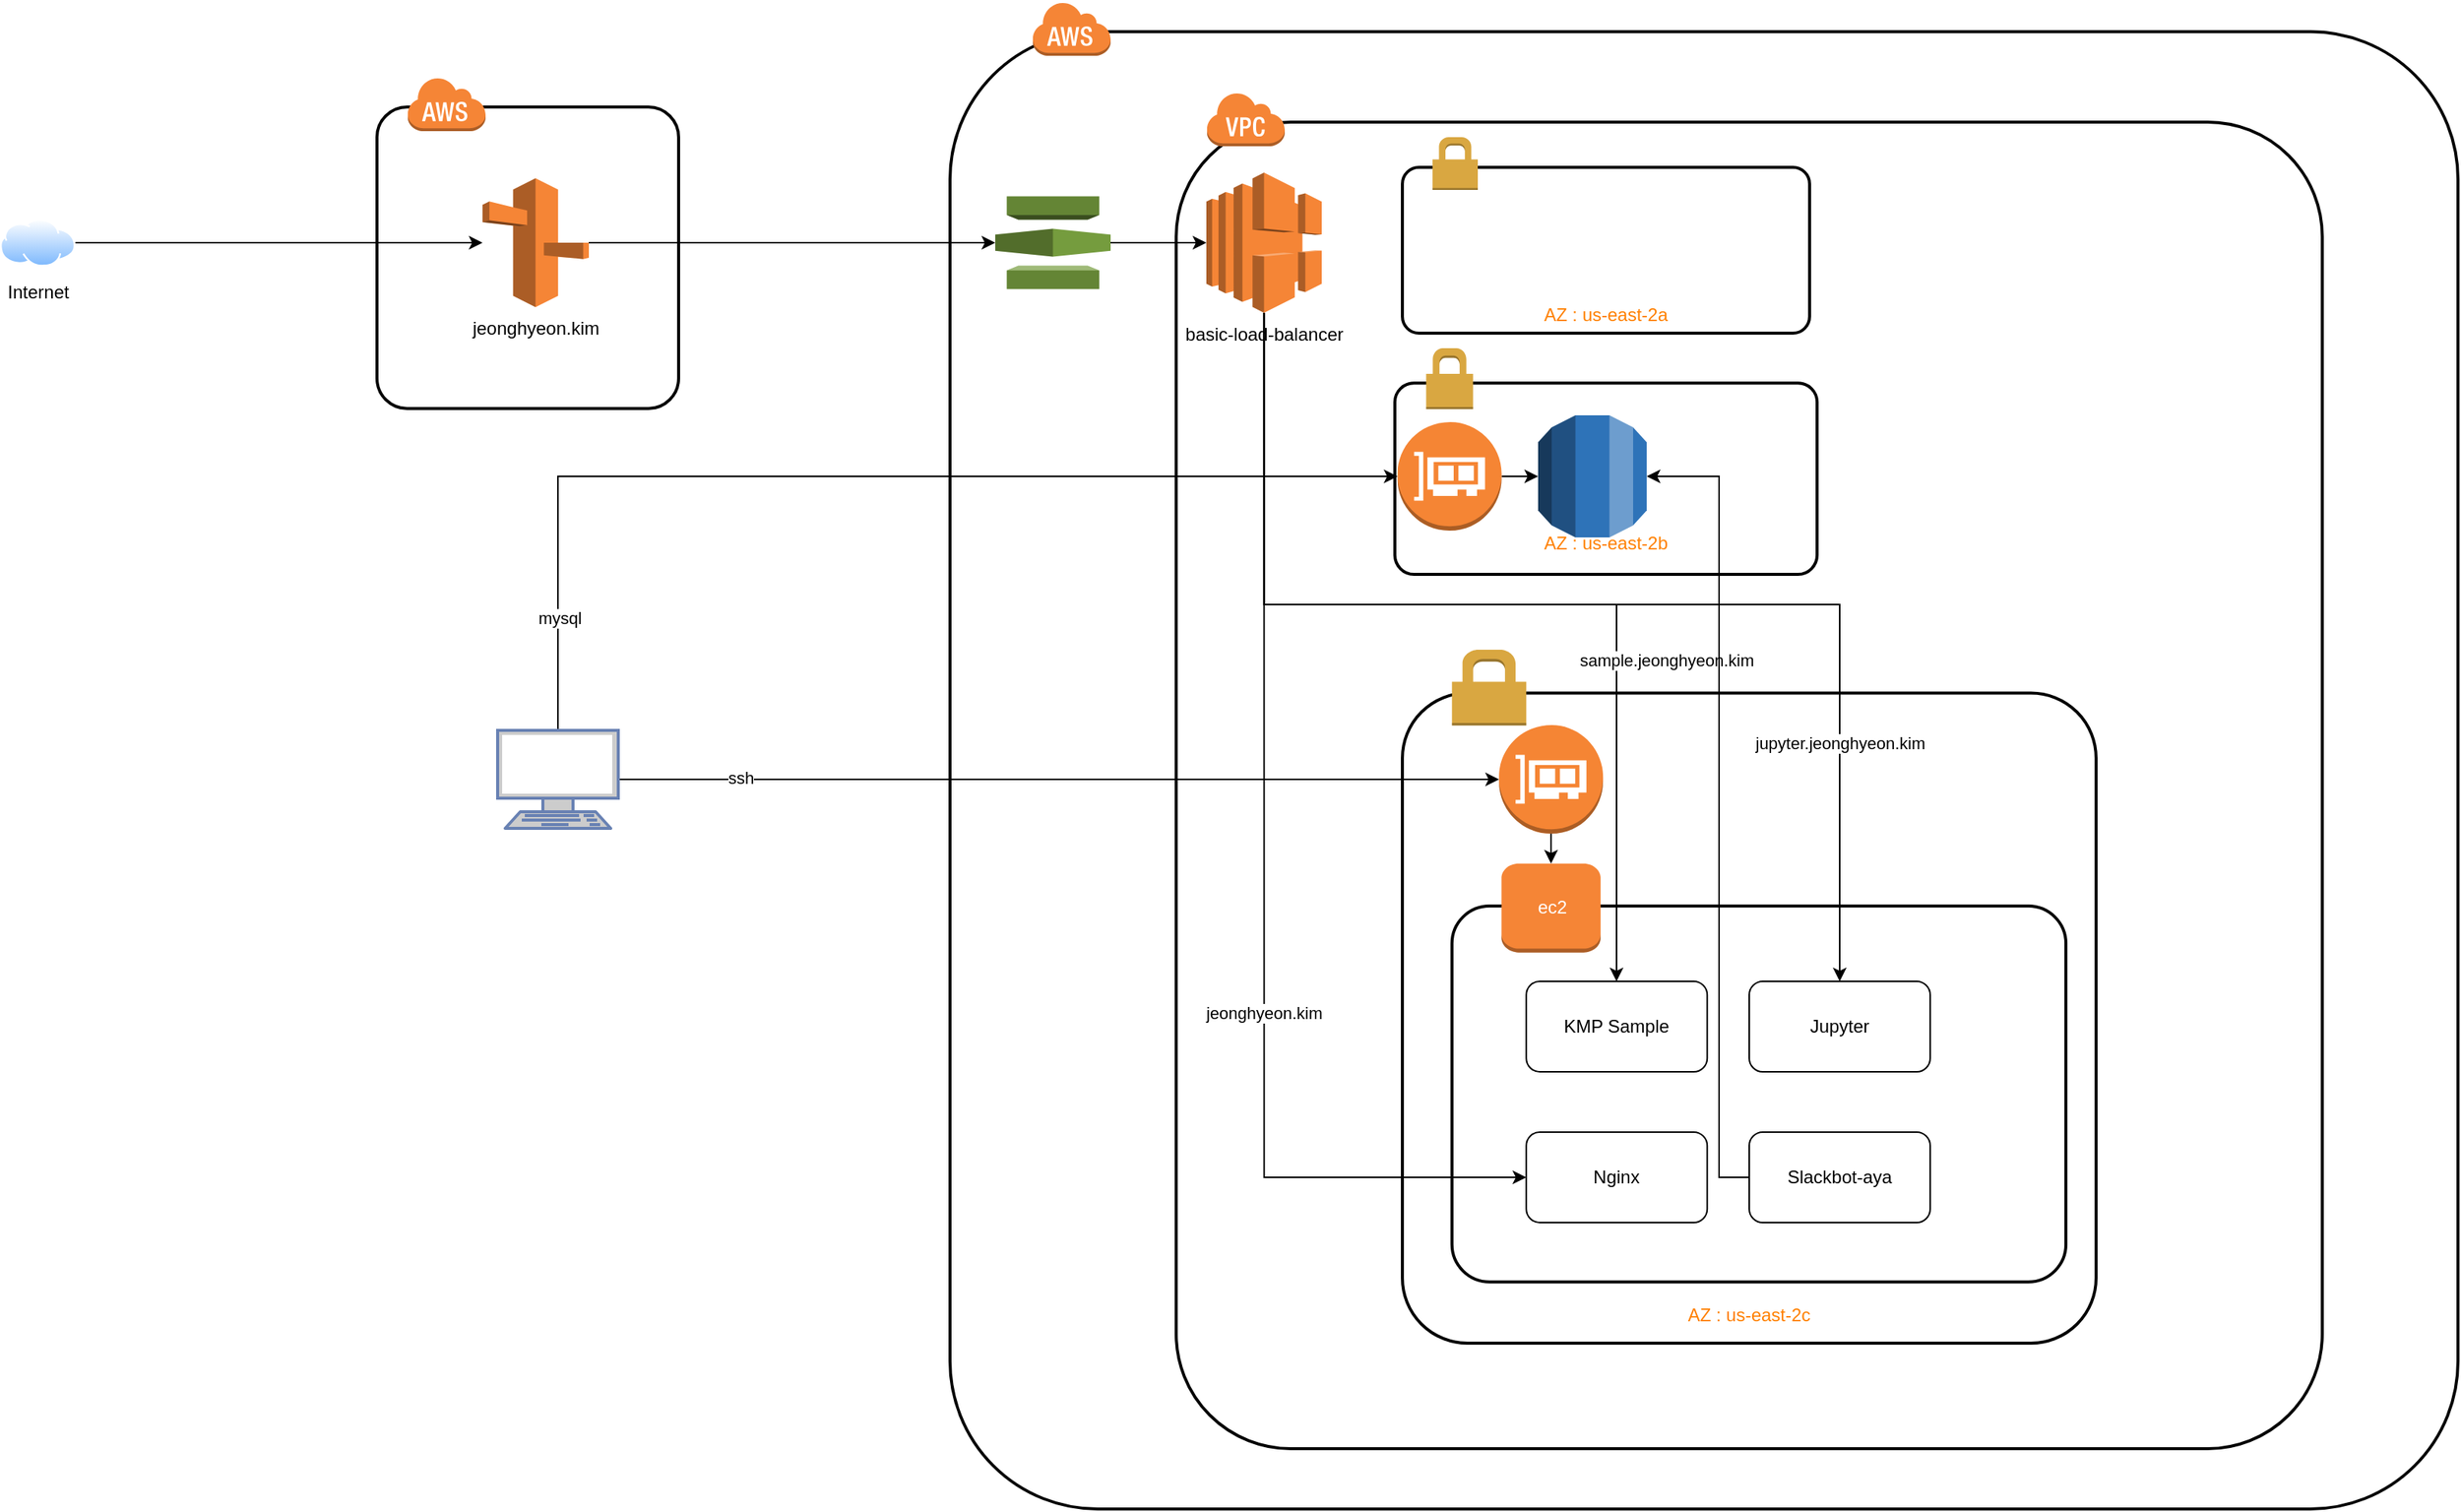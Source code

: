 <mxfile version="14.2.9" type="github">
  <diagram id="Vequn81dsmjh8z_NT6CR" name="Page-1">
    <mxGraphModel dx="2036" dy="739" grid="1" gridSize="10" guides="1" tooltips="1" connect="1" arrows="1" fold="1" page="1" pageScale="1" pageWidth="850" pageHeight="1100" math="0" shadow="0">
      <root>
        <mxCell id="0" />
        <mxCell id="1" parent="0" />
        <mxCell id="yx76Yaqws_WeJNhkI4FS-5" value="" style="rounded=1;arcSize=10;dashed=0;fillColor=none;gradientColor=none;strokeWidth=2;" parent="1" vertex="1">
          <mxGeometry x="30" y="30" width="1000" height="980" as="geometry" />
        </mxCell>
        <mxCell id="yx76Yaqws_WeJNhkI4FS-3" value="" style="rounded=1;arcSize=10;dashed=0;fillColor=none;gradientColor=none;strokeWidth=2;" parent="1" vertex="1">
          <mxGeometry x="180" y="90" width="760" height="880" as="geometry" />
        </mxCell>
        <mxCell id="yx76Yaqws_WeJNhkI4FS-4" value="" style="dashed=0;html=1;shape=mxgraph.aws3.virtual_private_cloud;fillColor=#F58536;gradientColor=none;dashed=0;" parent="1" vertex="1">
          <mxGeometry x="200" y="70" width="52" height="36" as="geometry" />
        </mxCell>
        <mxCell id="yx76Yaqws_WeJNhkI4FS-6" value="" style="dashed=0;html=1;shape=mxgraph.aws3.cloud;fillColor=#F58536;gradientColor=none;dashed=0;" parent="1" vertex="1">
          <mxGeometry x="84.5" y="10" width="52" height="36" as="geometry" />
        </mxCell>
        <mxCell id="yx76Yaqws_WeJNhkI4FS-8" value="" style="rounded=1;arcSize=10;dashed=0;fillColor=none;gradientColor=none;strokeWidth=2;" parent="1" vertex="1">
          <mxGeometry x="-350" y="80" width="200" height="200" as="geometry" />
        </mxCell>
        <mxCell id="yx76Yaqws_WeJNhkI4FS-9" value="" style="dashed=0;html=1;shape=mxgraph.aws3.cloud;fillColor=#F58536;gradientColor=none;dashed=0;" parent="1" vertex="1">
          <mxGeometry x="-330" y="60" width="52" height="36" as="geometry" />
        </mxCell>
        <mxCell id="yx76Yaqws_WeJNhkI4FS-12" style="edgeStyle=orthogonalEdgeStyle;rounded=0;orthogonalLoop=1;jettySize=auto;html=1;exitX=1;exitY=0.5;exitDx=0;exitDy=0;exitPerimeter=0;" parent="1" source="yx76Yaqws_WeJNhkI4FS-10" target="yx76Yaqws_WeJNhkI4FS-46" edge="1">
          <mxGeometry relative="1" as="geometry" />
        </mxCell>
        <mxCell id="yx76Yaqws_WeJNhkI4FS-10" value="jeonghyeon.kim" style="outlineConnect=0;dashed=0;verticalLabelPosition=bottom;verticalAlign=top;align=center;html=1;shape=mxgraph.aws3.route_53;fillColor=#F58536;gradientColor=none;" parent="1" vertex="1">
          <mxGeometry x="-280" y="127.25" width="70.5" height="85.5" as="geometry" />
        </mxCell>
        <mxCell id="yx76Yaqws_WeJNhkI4FS-37" style="edgeStyle=orthogonalEdgeStyle;rounded=0;orthogonalLoop=1;jettySize=auto;html=1;exitX=0.5;exitY=1;exitDx=0;exitDy=0;exitPerimeter=0;fontColor=#FF8000;" parent="1" source="yx76Yaqws_WeJNhkI4FS-11" target="yx76Yaqws_WeJNhkI4FS-33" edge="1">
          <mxGeometry relative="1" as="geometry">
            <Array as="points">
              <mxPoint x="238" y="410" />
              <mxPoint x="472" y="410" />
            </Array>
          </mxGeometry>
        </mxCell>
        <mxCell id="yx76Yaqws_WeJNhkI4FS-38" value="&lt;font color=&quot;#000000&quot;&gt;sample.jeonghyeon.kim&lt;br&gt;&lt;/font&gt;" style="edgeLabel;html=1;align=center;verticalAlign=middle;resizable=0;points=[];fontColor=#FF8000;" parent="yx76Yaqws_WeJNhkI4FS-37" vertex="1" connectable="0">
          <mxGeometry x="-0.09" relative="1" as="geometry">
            <mxPoint x="151.83" y="36.67" as="offset" />
          </mxGeometry>
        </mxCell>
        <mxCell id="yx76Yaqws_WeJNhkI4FS-39" style="edgeStyle=orthogonalEdgeStyle;rounded=0;orthogonalLoop=1;jettySize=auto;html=1;exitX=0.5;exitY=1;exitDx=0;exitDy=0;exitPerimeter=0;fontColor=#FF8000;" parent="1" source="yx76Yaqws_WeJNhkI4FS-11" target="yx76Yaqws_WeJNhkI4FS-34" edge="1">
          <mxGeometry relative="1" as="geometry">
            <Array as="points">
              <mxPoint x="238" y="410" />
              <mxPoint x="620" y="410" />
            </Array>
          </mxGeometry>
        </mxCell>
        <mxCell id="yx76Yaqws_WeJNhkI4FS-40" value="&lt;font color=&quot;#000000&quot;&gt;jupyter.jeonghyeon.kim&lt;/font&gt;" style="edgeLabel;html=1;align=center;verticalAlign=middle;resizable=0;points=[];fontColor=#FF8000;" parent="yx76Yaqws_WeJNhkI4FS-39" vertex="1" connectable="0">
          <mxGeometry x="0.597" relative="1" as="geometry">
            <mxPoint y="8.07" as="offset" />
          </mxGeometry>
        </mxCell>
        <mxCell id="yx76Yaqws_WeJNhkI4FS-44" style="edgeStyle=orthogonalEdgeStyle;rounded=0;orthogonalLoop=1;jettySize=auto;html=1;exitX=0.5;exitY=1;exitDx=0;exitDy=0;exitPerimeter=0;entryX=0;entryY=0.5;entryDx=0;entryDy=0;fontColor=#FF8000;" parent="1" source="yx76Yaqws_WeJNhkI4FS-11" target="yx76Yaqws_WeJNhkI4FS-36" edge="1">
          <mxGeometry relative="1" as="geometry" />
        </mxCell>
        <mxCell id="yx76Yaqws_WeJNhkI4FS-45" value="&lt;font color=&quot;#000000&quot;&gt;jeonghyeon.kim&lt;/font&gt;" style="edgeLabel;html=1;align=center;verticalAlign=middle;resizable=0;points=[];fontColor=#FF8000;" parent="yx76Yaqws_WeJNhkI4FS-44" vertex="1" connectable="0">
          <mxGeometry x="0.245" y="-1" relative="1" as="geometry">
            <mxPoint y="-1" as="offset" />
          </mxGeometry>
        </mxCell>
        <mxCell id="yx76Yaqws_WeJNhkI4FS-11" value="&lt;div&gt;basic-load-balancer&lt;/div&gt;&lt;div&gt;&lt;br&gt;&lt;/div&gt;" style="outlineConnect=0;dashed=0;verticalLabelPosition=bottom;verticalAlign=top;align=center;html=1;shape=mxgraph.aws3.elastic_load_balancing;fillColor=#F58536;gradientColor=none;" parent="1" vertex="1">
          <mxGeometry x="200" y="123.5" width="76.5" height="93" as="geometry" />
        </mxCell>
        <mxCell id="yx76Yaqws_WeJNhkI4FS-14" style="edgeStyle=orthogonalEdgeStyle;rounded=0;orthogonalLoop=1;jettySize=auto;html=1;exitX=1;exitY=0.5;exitDx=0;exitDy=0;" parent="1" source="yx76Yaqws_WeJNhkI4FS-13" target="yx76Yaqws_WeJNhkI4FS-10" edge="1">
          <mxGeometry relative="1" as="geometry" />
        </mxCell>
        <mxCell id="yx76Yaqws_WeJNhkI4FS-13" value="Internet" style="aspect=fixed;perimeter=ellipsePerimeter;html=1;align=center;shadow=0;dashed=0;spacingTop=3;image;image=img/lib/active_directory/internet_cloud.svg;" parent="1" vertex="1">
          <mxGeometry x="-600" y="154.25" width="50" height="31.5" as="geometry" />
        </mxCell>
        <mxCell id="yx76Yaqws_WeJNhkI4FS-21" value="" style="group" parent="1" vertex="1" connectable="0">
          <mxGeometry x="330" y="100" width="270" height="130" as="geometry" />
        </mxCell>
        <mxCell id="yx76Yaqws_WeJNhkI4FS-18" value="&#xa;&#xa;&#xa;&#xa;&#xa;&#xa;AZ : us-east-2a" style="rounded=1;arcSize=10;dashed=0;fillColor=none;gradientColor=none;strokeWidth=2;fontColor=#FF8000;" parent="yx76Yaqws_WeJNhkI4FS-21" vertex="1">
          <mxGeometry y="20" width="270" height="110" as="geometry" />
        </mxCell>
        <mxCell id="yx76Yaqws_WeJNhkI4FS-19" value="" style="dashed=0;html=1;shape=mxgraph.aws3.permissions;fillColor=#D9A741;gradientColor=none;dashed=0;fontColor=#FF8000;" parent="yx76Yaqws_WeJNhkI4FS-21" vertex="1">
          <mxGeometry x="20" width="30" height="35" as="geometry" />
        </mxCell>
        <mxCell id="yx76Yaqws_WeJNhkI4FS-22" value="" style="group" parent="1" vertex="1" connectable="0">
          <mxGeometry x="325" y="240" width="280" height="150" as="geometry" />
        </mxCell>
        <mxCell id="yx76Yaqws_WeJNhkI4FS-23" value="&#xa;&#xa;&#xa;&#xa;&#xa;&#xa;AZ : us-east-2b" style="rounded=1;arcSize=10;dashed=0;fillColor=none;gradientColor=none;strokeWidth=2;fontColor=#FF8000;" parent="yx76Yaqws_WeJNhkI4FS-22" vertex="1">
          <mxGeometry y="23.077" width="280" height="126.923" as="geometry" />
        </mxCell>
        <mxCell id="yx76Yaqws_WeJNhkI4FS-24" value="" style="dashed=0;html=1;shape=mxgraph.aws3.permissions;fillColor=#D9A741;gradientColor=none;dashed=0;fontColor=#FF8000;" parent="yx76Yaqws_WeJNhkI4FS-22" vertex="1">
          <mxGeometry x="20.741" width="31.111" height="40.385" as="geometry" />
        </mxCell>
        <mxCell id="yx76Yaqws_WeJNhkI4FS-50" value="" style="outlineConnect=0;dashed=0;verticalLabelPosition=bottom;verticalAlign=top;align=center;html=1;shape=mxgraph.aws3.rds;fillColor=#2E73B8;gradientColor=none;fontColor=#FF8000;" parent="yx76Yaqws_WeJNhkI4FS-22" vertex="1">
          <mxGeometry x="95" y="44.5" width="72" height="81" as="geometry" />
        </mxCell>
        <mxCell id="yx76Yaqws_WeJNhkI4FS-58" style="edgeStyle=orthogonalEdgeStyle;rounded=0;orthogonalLoop=1;jettySize=auto;html=1;exitX=1;exitY=0.5;exitDx=0;exitDy=0;exitPerimeter=0;fontColor=#FF8000;" parent="yx76Yaqws_WeJNhkI4FS-22" source="yx76Yaqws_WeJNhkI4FS-57" target="yx76Yaqws_WeJNhkI4FS-50" edge="1">
          <mxGeometry relative="1" as="geometry" />
        </mxCell>
        <mxCell id="yx76Yaqws_WeJNhkI4FS-57" value="" style="outlineConnect=0;dashed=0;verticalLabelPosition=bottom;verticalAlign=top;align=center;html=1;shape=mxgraph.aws3.elastic_network_interface;fillColor=#F58534;gradientColor=none;fontColor=#FF8000;" parent="yx76Yaqws_WeJNhkI4FS-22" vertex="1">
          <mxGeometry x="1.8" y="49.0" width="69" height="72" as="geometry" />
        </mxCell>
        <mxCell id="yx76Yaqws_WeJNhkI4FS-28" value="" style="group" parent="1" vertex="1" connectable="0">
          <mxGeometry x="330" y="440" width="460" height="460" as="geometry" />
        </mxCell>
        <mxCell id="yx76Yaqws_WeJNhkI4FS-29" value="&#xa;&#xa;&#xa;&#xa;&#xa;&#xa;&#xa;&#xa;&#xa;&#xa;&#xa;&#xa;&#xa;&#xa;&#xa;&#xa;&#xa;&#xa;&#xa;&#xa;&#xa;&#xa;&#xa;&#xa;&#xa;&#xa;&#xa;&#xa;AZ : us-east-2c" style="rounded=1;arcSize=10;dashed=0;fillColor=none;gradientColor=none;strokeWidth=2;fontColor=#FF8000;" parent="yx76Yaqws_WeJNhkI4FS-28" vertex="1">
          <mxGeometry y="28.75" width="460" height="431.25" as="geometry" />
        </mxCell>
        <mxCell id="yx76Yaqws_WeJNhkI4FS-30" value="" style="dashed=0;html=1;shape=mxgraph.aws3.permissions;fillColor=#D9A741;gradientColor=none;dashed=0;fontColor=#FF8000;" parent="yx76Yaqws_WeJNhkI4FS-28" vertex="1">
          <mxGeometry x="32.857" width="49.286" height="50.312" as="geometry" />
        </mxCell>
        <mxCell id="yx76Yaqws_WeJNhkI4FS-31" value="" style="rounded=1;arcSize=10;dashed=0;fillColor=none;gradientColor=none;strokeWidth=2;fontColor=#FF8000;" parent="yx76Yaqws_WeJNhkI4FS-28" vertex="1">
          <mxGeometry x="32.86" y="170" width="407.14" height="249.37" as="geometry" />
        </mxCell>
        <mxCell id="yx76Yaqws_WeJNhkI4FS-32" value="&lt;font color=&quot;#ffffff&quot;&gt;ec2&lt;/font&gt;" style="dashed=0;html=1;shape=mxgraph.aws3.instance;fillColor=#F58536;gradientColor=none;dashed=0;fontColor=#FF8000;" parent="yx76Yaqws_WeJNhkI4FS-28" vertex="1">
          <mxGeometry x="65.714" y="141.875" width="65.714" height="58.938" as="geometry" />
        </mxCell>
        <mxCell id="yx76Yaqws_WeJNhkI4FS-33" value="&lt;font color=&quot;#000000&quot;&gt;KMP Sample&lt;/font&gt;" style="rounded=1;whiteSpace=wrap;html=1;fontColor=#FF8000;" parent="yx76Yaqws_WeJNhkI4FS-28" vertex="1">
          <mxGeometry x="82.14" y="220" width="120" height="60" as="geometry" />
        </mxCell>
        <mxCell id="yx76Yaqws_WeJNhkI4FS-34" value="&lt;font color=&quot;#000000&quot;&gt;Jupyter&lt;/font&gt;" style="rounded=1;whiteSpace=wrap;html=1;fontColor=#FF8000;" parent="yx76Yaqws_WeJNhkI4FS-28" vertex="1">
          <mxGeometry x="230" y="220" width="120" height="60" as="geometry" />
        </mxCell>
        <mxCell id="yx76Yaqws_WeJNhkI4FS-35" value="&lt;font color=&quot;#000000&quot;&gt;Slackbot-aya&lt;/font&gt;" style="rounded=1;whiteSpace=wrap;html=1;fontColor=#FF8000;" parent="yx76Yaqws_WeJNhkI4FS-28" vertex="1">
          <mxGeometry x="230" y="320" width="120" height="60" as="geometry" />
        </mxCell>
        <mxCell id="yx76Yaqws_WeJNhkI4FS-36" value="&lt;font color=&quot;#000000&quot;&gt;Nginx&lt;/font&gt;" style="rounded=1;whiteSpace=wrap;html=1;fontColor=#FF8000;" parent="yx76Yaqws_WeJNhkI4FS-28" vertex="1">
          <mxGeometry x="82.14" y="320" width="120" height="60" as="geometry" />
        </mxCell>
        <mxCell id="yx76Yaqws_WeJNhkI4FS-56" style="edgeStyle=orthogonalEdgeStyle;rounded=0;orthogonalLoop=1;jettySize=auto;html=1;exitX=0.5;exitY=1;exitDx=0;exitDy=0;exitPerimeter=0;entryX=0.5;entryY=0;entryDx=0;entryDy=0;entryPerimeter=0;fontColor=#FF8000;" parent="yx76Yaqws_WeJNhkI4FS-28" source="yx76Yaqws_WeJNhkI4FS-53" target="yx76Yaqws_WeJNhkI4FS-32" edge="1">
          <mxGeometry relative="1" as="geometry" />
        </mxCell>
        <mxCell id="yx76Yaqws_WeJNhkI4FS-53" value="" style="outlineConnect=0;dashed=0;verticalLabelPosition=bottom;verticalAlign=top;align=center;html=1;shape=mxgraph.aws3.elastic_network_interface;fillColor=#F58534;gradientColor=none;fontColor=#FF8000;" parent="yx76Yaqws_WeJNhkI4FS-28" vertex="1">
          <mxGeometry x="64.07" y="50" width="69" height="72" as="geometry" />
        </mxCell>
        <mxCell id="yx76Yaqws_WeJNhkI4FS-46" value="" style="outlineConnect=0;dashed=0;verticalLabelPosition=bottom;verticalAlign=top;align=center;html=1;shape=mxgraph.aws3.certificate_manager;fillColor=#759C3E;gradientColor=none;fontColor=#FF8000;" parent="1" vertex="1">
          <mxGeometry x="60" y="139.25" width="76.5" height="61.5" as="geometry" />
        </mxCell>
        <mxCell id="yx76Yaqws_WeJNhkI4FS-49" style="edgeStyle=orthogonalEdgeStyle;rounded=0;orthogonalLoop=1;jettySize=auto;html=1;fontColor=#FF8000;" parent="1" source="yx76Yaqws_WeJNhkI4FS-46" target="yx76Yaqws_WeJNhkI4FS-11" edge="1">
          <mxGeometry relative="1" as="geometry">
            <mxPoint x="133.5" y="170.0" as="sourcePoint" />
          </mxGeometry>
        </mxCell>
        <mxCell id="yx76Yaqws_WeJNhkI4FS-52" style="edgeStyle=orthogonalEdgeStyle;rounded=0;orthogonalLoop=1;jettySize=auto;html=1;exitX=0;exitY=0.5;exitDx=0;exitDy=0;entryX=1;entryY=0.5;entryDx=0;entryDy=0;entryPerimeter=0;fontColor=#FF8000;" parent="1" source="yx76Yaqws_WeJNhkI4FS-35" target="yx76Yaqws_WeJNhkI4FS-50" edge="1">
          <mxGeometry relative="1" as="geometry">
            <Array as="points">
              <mxPoint x="540" y="790" />
              <mxPoint x="540" y="325" />
            </Array>
          </mxGeometry>
        </mxCell>
        <mxCell id="yx76Yaqws_WeJNhkI4FS-55" style="edgeStyle=orthogonalEdgeStyle;rounded=0;orthogonalLoop=1;jettySize=auto;html=1;exitX=1;exitY=0.5;exitDx=0;exitDy=0;exitPerimeter=0;fontColor=#FF8000;" parent="1" source="yx76Yaqws_WeJNhkI4FS-54" target="yx76Yaqws_WeJNhkI4FS-53" edge="1">
          <mxGeometry relative="1" as="geometry" />
        </mxCell>
        <mxCell id="yx76Yaqws_WeJNhkI4FS-61" value="&lt;font color=&quot;#000000&quot;&gt;ssh&lt;/font&gt;" style="edgeLabel;html=1;align=center;verticalAlign=middle;resizable=0;points=[];fontColor=#FF8000;" parent="yx76Yaqws_WeJNhkI4FS-55" vertex="1" connectable="0">
          <mxGeometry x="-0.722" y="1" relative="1" as="geometry">
            <mxPoint as="offset" />
          </mxGeometry>
        </mxCell>
        <mxCell id="yx76Yaqws_WeJNhkI4FS-60" style="edgeStyle=orthogonalEdgeStyle;rounded=0;orthogonalLoop=1;jettySize=auto;html=1;exitX=0.5;exitY=0;exitDx=0;exitDy=0;exitPerimeter=0;entryX=0;entryY=0.5;entryDx=0;entryDy=0;entryPerimeter=0;fontColor=#FF8000;" parent="1" source="yx76Yaqws_WeJNhkI4FS-54" target="yx76Yaqws_WeJNhkI4FS-57" edge="1">
          <mxGeometry relative="1" as="geometry" />
        </mxCell>
        <mxCell id="yx76Yaqws_WeJNhkI4FS-62" value="&lt;font color=&quot;#000000&quot;&gt;mysql&lt;/font&gt;" style="edgeLabel;html=1;align=center;verticalAlign=middle;resizable=0;points=[];fontColor=#FF8000;" parent="yx76Yaqws_WeJNhkI4FS-60" vertex="1" connectable="0">
          <mxGeometry x="-0.793" y="-1" relative="1" as="geometry">
            <mxPoint as="offset" />
          </mxGeometry>
        </mxCell>
        <mxCell id="yx76Yaqws_WeJNhkI4FS-54" value="" style="fontColor=#0066CC;verticalAlign=top;verticalLabelPosition=bottom;labelPosition=center;align=center;html=1;outlineConnect=0;fillColor=#CCCCCC;strokeColor=#6881B3;gradientColor=none;gradientDirection=north;strokeWidth=2;shape=mxgraph.networks.terminal;" parent="1" vertex="1">
          <mxGeometry x="-270" y="493.5" width="80" height="65" as="geometry" />
        </mxCell>
      </root>
    </mxGraphModel>
  </diagram>
</mxfile>
